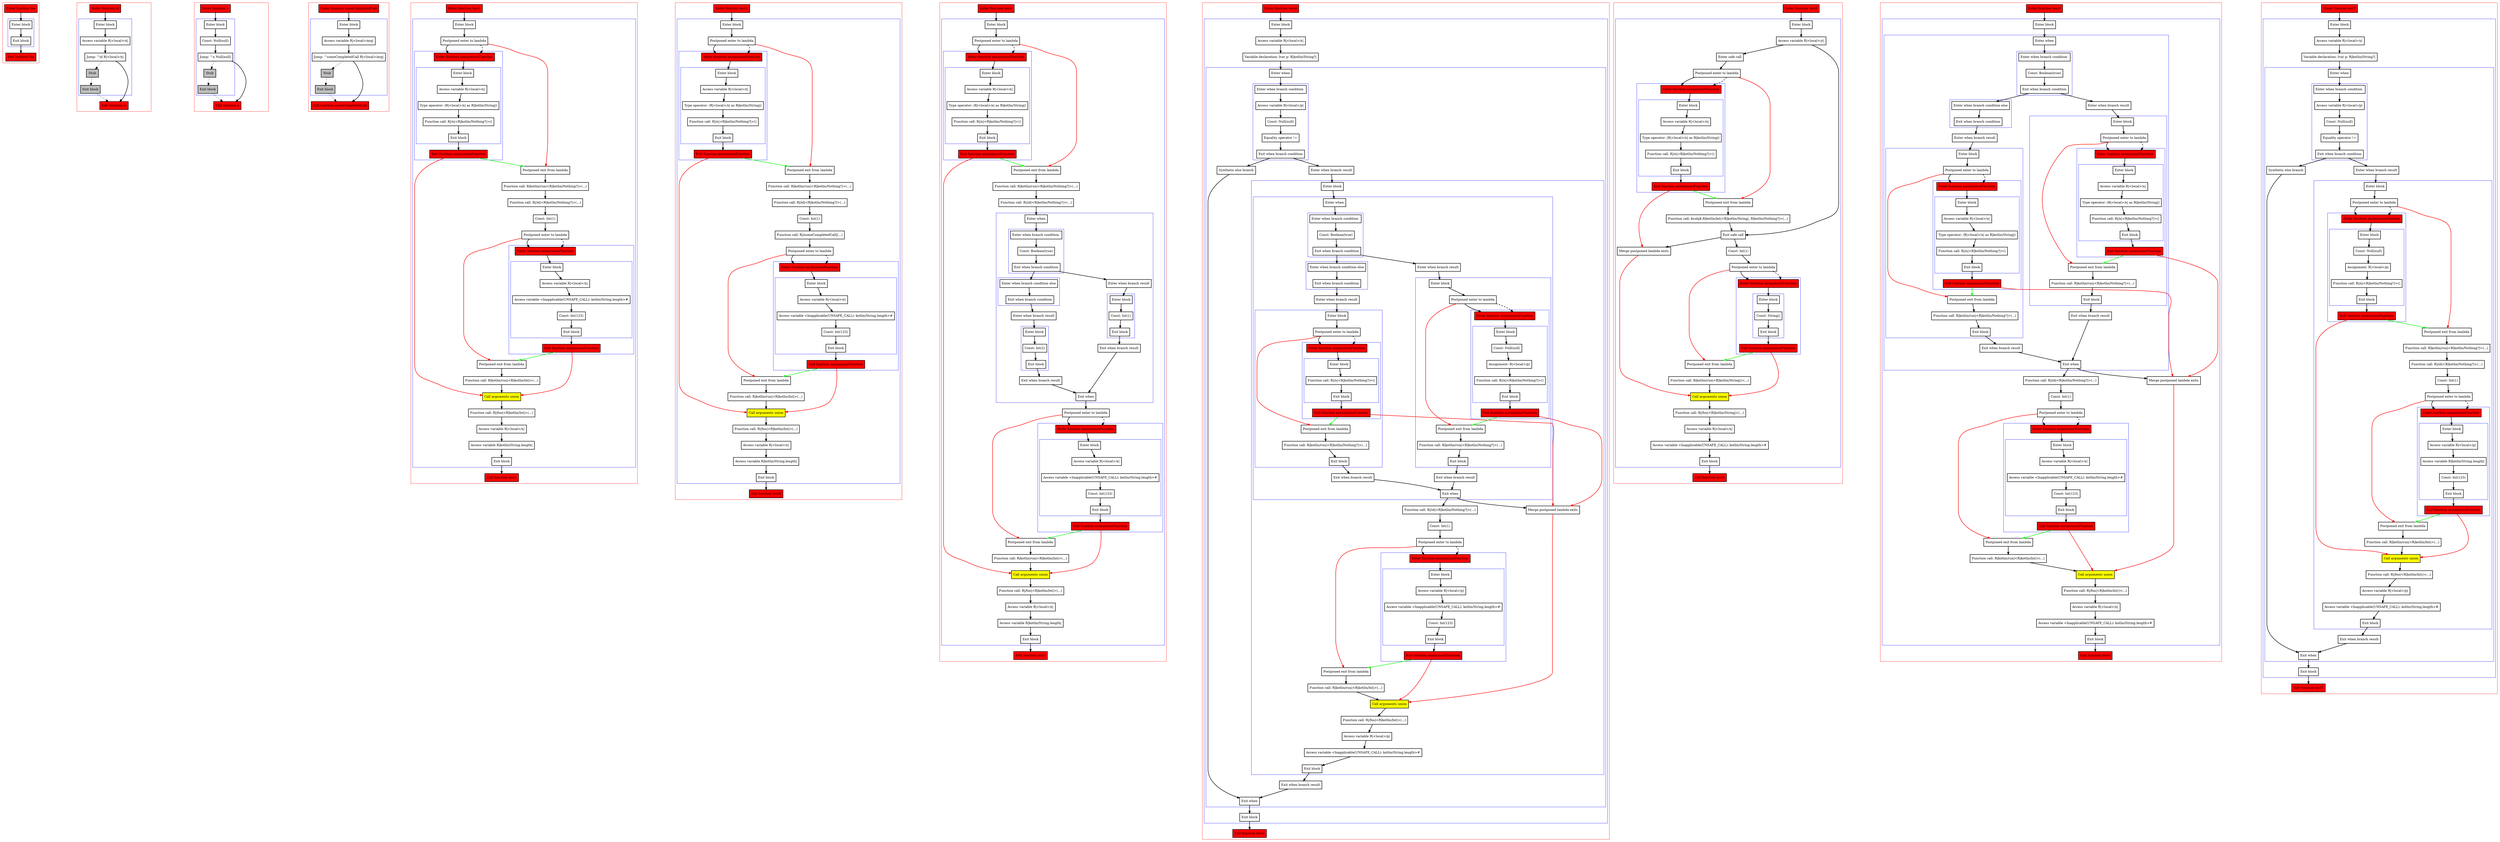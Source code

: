 digraph flowFromInplaceLambda2_kt {
    graph [nodesep=3]
    node [shape=box penwidth=2]
    edge [penwidth=2]

    subgraph cluster_0 {
        color=red
        0 [label="Enter function foo" style="filled" fillcolor=red];
        subgraph cluster_1 {
            color=blue
            1 [label="Enter block"];
            2 [label="Exit block"];
        }
        3 [label="Exit function foo" style="filled" fillcolor=red];
    }
    0 -> {1};
    1 -> {2};
    2 -> {3};

    subgraph cluster_2 {
        color=red
        4 [label="Enter function id" style="filled" fillcolor=red];
        subgraph cluster_3 {
            color=blue
            5 [label="Enter block"];
            6 [label="Access variable R|<local>/x|"];
            7 [label="Jump: ^id R|<local>/x|"];
            8 [label="Stub" style="filled" fillcolor=gray];
            9 [label="Exit block" style="filled" fillcolor=gray];
        }
        10 [label="Exit function id" style="filled" fillcolor=red];
    }
    4 -> {5};
    5 -> {6};
    6 -> {7};
    7 -> {10};
    7 -> {8} [style=dotted];
    8 -> {9} [style=dotted];
    9 -> {10} [style=dotted];

    subgraph cluster_4 {
        color=red
        11 [label="Enter function n" style="filled" fillcolor=red];
        subgraph cluster_5 {
            color=blue
            12 [label="Enter block"];
            13 [label="Const: Null(null)"];
            14 [label="Jump: ^n Null(null)"];
            15 [label="Stub" style="filled" fillcolor=gray];
            16 [label="Exit block" style="filled" fillcolor=gray];
        }
        17 [label="Exit function n" style="filled" fillcolor=red];
    }
    11 -> {12};
    12 -> {13};
    13 -> {14};
    14 -> {17};
    14 -> {15} [style=dotted];
    15 -> {16} [style=dotted];
    16 -> {17} [style=dotted];

    subgraph cluster_6 {
        color=red
        18 [label="Enter function someCompletedCall" style="filled" fillcolor=red];
        subgraph cluster_7 {
            color=blue
            19 [label="Enter block"];
            20 [label="Access variable R|<local>/arg|"];
            21 [label="Jump: ^someCompletedCall R|<local>/arg|"];
            22 [label="Stub" style="filled" fillcolor=gray];
            23 [label="Exit block" style="filled" fillcolor=gray];
        }
        24 [label="Exit function someCompletedCall" style="filled" fillcolor=red];
    }
    18 -> {19};
    19 -> {20};
    20 -> {21};
    21 -> {24};
    21 -> {22} [style=dotted];
    22 -> {23} [style=dotted];
    23 -> {24} [style=dotted];

    subgraph cluster_8 {
        color=red
        25 [label="Enter function test1" style="filled" fillcolor=red];
        subgraph cluster_9 {
            color=blue
            26 [label="Enter block"];
            27 [label="Postponed enter to lambda"];
            subgraph cluster_10 {
                color=blue
                41 [label="Enter function anonymousFunction" style="filled" fillcolor=red];
                subgraph cluster_11 {
                    color=blue
                    42 [label="Enter block"];
                    43 [label="Access variable R|<local>/x|"];
                    44 [label="Type operator: (R|<local>/x| as R|kotlin/String|)"];
                    45 [label="Function call: R|/n|<R|kotlin/Nothing?|>()"];
                    46 [label="Exit block"];
                }
                47 [label="Exit function anonymousFunction" style="filled" fillcolor=red];
            }
            28 [label="Postponed exit from lambda"];
            29 [label="Function call: R|kotlin/run|<R|kotlin/Nothing?|>(...)"];
            30 [label="Function call: R|/id|<R|kotlin/Nothing?|>(...)"];
            31 [label="Const: Int(1)"];
            32 [label="Postponed enter to lambda"];
            subgraph cluster_12 {
                color=blue
                48 [label="Enter function anonymousFunction" style="filled" fillcolor=red];
                subgraph cluster_13 {
                    color=blue
                    49 [label="Enter block"];
                    50 [label="Access variable R|<local>/x|"];
                    51 [label="Access variable <Inapplicable(UNSAFE_CALL): kotlin/String.length>#"];
                    52 [label="Const: Int(123)"];
                    53 [label="Exit block"];
                }
                54 [label="Exit function anonymousFunction" style="filled" fillcolor=red];
            }
            33 [label="Postponed exit from lambda"];
            34 [label="Function call: R|kotlin/run|<R|kotlin/Int|>(...)"];
            35 [label="Call arguments union" style="filled" fillcolor=yellow];
            36 [label="Function call: R|/foo|<R|kotlin/Int|>(...)"];
            37 [label="Access variable R|<local>/x|"];
            38 [label="Access variable R|kotlin/String.length|"];
            39 [label="Exit block"];
        }
        40 [label="Exit function test1" style="filled" fillcolor=red];
    }
    25 -> {26};
    26 -> {27};
    27 -> {41};
    27 -> {28} [color=red];
    27 -> {41} [style=dashed];
    28 -> {29};
    29 -> {30};
    30 -> {31};
    31 -> {32};
    32 -> {48};
    32 -> {33} [color=red];
    32 -> {48} [style=dashed];
    33 -> {34};
    34 -> {35};
    35 -> {36};
    36 -> {37};
    37 -> {38};
    38 -> {39};
    39 -> {40};
    41 -> {42};
    42 -> {43};
    43 -> {44};
    44 -> {45};
    45 -> {46};
    46 -> {47};
    47 -> {35} [color=red];
    47 -> {28} [color=green];
    48 -> {49};
    49 -> {50};
    50 -> {51};
    51 -> {52};
    52 -> {53};
    53 -> {54};
    54 -> {35} [color=red];
    54 -> {33} [color=green];

    subgraph cluster_14 {
        color=red
        55 [label="Enter function test2" style="filled" fillcolor=red];
        subgraph cluster_15 {
            color=blue
            56 [label="Enter block"];
            57 [label="Postponed enter to lambda"];
            subgraph cluster_16 {
                color=blue
                72 [label="Enter function anonymousFunction" style="filled" fillcolor=red];
                subgraph cluster_17 {
                    color=blue
                    73 [label="Enter block"];
                    74 [label="Access variable R|<local>/x|"];
                    75 [label="Type operator: (R|<local>/x| as R|kotlin/String|)"];
                    76 [label="Function call: R|/n|<R|kotlin/Nothing?|>()"];
                    77 [label="Exit block"];
                }
                78 [label="Exit function anonymousFunction" style="filled" fillcolor=red];
            }
            58 [label="Postponed exit from lambda"];
            59 [label="Function call: R|kotlin/run|<R|kotlin/Nothing?|>(...)"];
            60 [label="Function call: R|/id|<R|kotlin/Nothing?|>(...)"];
            61 [label="Const: Int(1)"];
            62 [label="Function call: R|/someCompletedCall|(...)"];
            63 [label="Postponed enter to lambda"];
            subgraph cluster_18 {
                color=blue
                79 [label="Enter function anonymousFunction" style="filled" fillcolor=red];
                subgraph cluster_19 {
                    color=blue
                    80 [label="Enter block"];
                    81 [label="Access variable R|<local>/x|"];
                    82 [label="Access variable <Inapplicable(UNSAFE_CALL): kotlin/String.length>#"];
                    83 [label="Const: Int(123)"];
                    84 [label="Exit block"];
                }
                85 [label="Exit function anonymousFunction" style="filled" fillcolor=red];
            }
            64 [label="Postponed exit from lambda"];
            65 [label="Function call: R|kotlin/run|<R|kotlin/Int|>(...)"];
            66 [label="Call arguments union" style="filled" fillcolor=yellow];
            67 [label="Function call: R|/foo|<R|kotlin/Int|>(...)"];
            68 [label="Access variable R|<local>/x|"];
            69 [label="Access variable R|kotlin/String.length|"];
            70 [label="Exit block"];
        }
        71 [label="Exit function test2" style="filled" fillcolor=red];
    }
    55 -> {56};
    56 -> {57};
    57 -> {72};
    57 -> {58} [color=red];
    57 -> {72} [style=dashed];
    58 -> {59};
    59 -> {60};
    60 -> {61};
    61 -> {62};
    62 -> {63};
    63 -> {79};
    63 -> {64} [color=red];
    63 -> {79} [style=dashed];
    64 -> {65};
    65 -> {66};
    66 -> {67};
    67 -> {68};
    68 -> {69};
    69 -> {70};
    70 -> {71};
    72 -> {73};
    73 -> {74};
    74 -> {75};
    75 -> {76};
    76 -> {77};
    77 -> {78};
    78 -> {66} [color=red];
    78 -> {58} [color=green];
    79 -> {80};
    80 -> {81};
    81 -> {82};
    82 -> {83};
    83 -> {84};
    84 -> {85};
    85 -> {66} [color=red];
    85 -> {64} [color=green];

    subgraph cluster_20 {
        color=red
        86 [label="Enter function test3" style="filled" fillcolor=red];
        subgraph cluster_21 {
            color=blue
            87 [label="Enter block"];
            88 [label="Postponed enter to lambda"];
            subgraph cluster_22 {
                color=blue
                118 [label="Enter function anonymousFunction" style="filled" fillcolor=red];
                subgraph cluster_23 {
                    color=blue
                    119 [label="Enter block"];
                    120 [label="Access variable R|<local>/x|"];
                    121 [label="Type operator: (R|<local>/x| as R|kotlin/String|)"];
                    122 [label="Function call: R|/n|<R|kotlin/Nothing?|>()"];
                    123 [label="Exit block"];
                }
                124 [label="Exit function anonymousFunction" style="filled" fillcolor=red];
            }
            89 [label="Postponed exit from lambda"];
            90 [label="Function call: R|kotlin/run|<R|kotlin/Nothing?|>(...)"];
            91 [label="Function call: R|/id|<R|kotlin/Nothing?|>(...)"];
            subgraph cluster_24 {
                color=blue
                92 [label="Enter when"];
                subgraph cluster_25 {
                    color=blue
                    93 [label="Enter when branch condition "];
                    94 [label="Const: Boolean(true)"];
                    95 [label="Exit when branch condition"];
                }
                subgraph cluster_26 {
                    color=blue
                    96 [label="Enter when branch condition else"];
                    97 [label="Exit when branch condition"];
                }
                98 [label="Enter when branch result"];
                subgraph cluster_27 {
                    color=blue
                    99 [label="Enter block"];
                    100 [label="Const: Int(2)"];
                    101 [label="Exit block"];
                }
                102 [label="Exit when branch result"];
                103 [label="Enter when branch result"];
                subgraph cluster_28 {
                    color=blue
                    104 [label="Enter block"];
                    105 [label="Const: Int(1)"];
                    106 [label="Exit block"];
                }
                107 [label="Exit when branch result"];
                108 [label="Exit when"];
            }
            109 [label="Postponed enter to lambda"];
            subgraph cluster_29 {
                color=blue
                125 [label="Enter function anonymousFunction" style="filled" fillcolor=red];
                subgraph cluster_30 {
                    color=blue
                    126 [label="Enter block"];
                    127 [label="Access variable R|<local>/x|"];
                    128 [label="Access variable <Inapplicable(UNSAFE_CALL): kotlin/String.length>#"];
                    129 [label="Const: Int(123)"];
                    130 [label="Exit block"];
                }
                131 [label="Exit function anonymousFunction" style="filled" fillcolor=red];
            }
            110 [label="Postponed exit from lambda"];
            111 [label="Function call: R|kotlin/run|<R|kotlin/Int|>(...)"];
            112 [label="Call arguments union" style="filled" fillcolor=yellow];
            113 [label="Function call: R|/foo|<R|kotlin/Int|>(...)"];
            114 [label="Access variable R|<local>/x|"];
            115 [label="Access variable R|kotlin/String.length|"];
            116 [label="Exit block"];
        }
        117 [label="Exit function test3" style="filled" fillcolor=red];
    }
    86 -> {87};
    87 -> {88};
    88 -> {118};
    88 -> {89} [color=red];
    88 -> {118} [style=dashed];
    89 -> {90};
    90 -> {91};
    91 -> {92};
    92 -> {93};
    93 -> {94};
    94 -> {95};
    95 -> {103 96};
    96 -> {97};
    97 -> {98};
    98 -> {99};
    99 -> {100};
    100 -> {101};
    101 -> {102};
    102 -> {108};
    103 -> {104};
    104 -> {105};
    105 -> {106};
    106 -> {107};
    107 -> {108};
    108 -> {109};
    109 -> {125};
    109 -> {110} [color=red];
    109 -> {125} [style=dashed];
    110 -> {111};
    111 -> {112};
    112 -> {113};
    113 -> {114};
    114 -> {115};
    115 -> {116};
    116 -> {117};
    118 -> {119};
    119 -> {120};
    120 -> {121};
    121 -> {122};
    122 -> {123};
    123 -> {124};
    124 -> {112} [color=red];
    124 -> {89} [color=green];
    125 -> {126};
    126 -> {127};
    127 -> {128};
    128 -> {129};
    129 -> {130};
    130 -> {131};
    131 -> {112} [color=red];
    131 -> {110} [color=green];

    subgraph cluster_31 {
        color=red
        132 [label="Enter function test4" style="filled" fillcolor=red];
        subgraph cluster_32 {
            color=blue
            133 [label="Enter block"];
            134 [label="Access variable R|<local>/x|"];
            135 [label="Variable declaration: lvar p: R|kotlin/String?|"];
            subgraph cluster_33 {
                color=blue
                136 [label="Enter when"];
                subgraph cluster_34 {
                    color=blue
                    137 [label="Enter when branch condition "];
                    138 [label="Access variable R|<local>/p|"];
                    139 [label="Const: Null(null)"];
                    140 [label="Equality operator !="];
                    141 [label="Exit when branch condition"];
                }
                142 [label="Synthetic else branch"];
                143 [label="Enter when branch result"];
                subgraph cluster_35 {
                    color=blue
                    144 [label="Enter block"];
                    subgraph cluster_36 {
                        color=blue
                        145 [label="Enter when"];
                        subgraph cluster_37 {
                            color=blue
                            146 [label="Enter when branch condition "];
                            147 [label="Const: Boolean(true)"];
                            148 [label="Exit when branch condition"];
                        }
                        subgraph cluster_38 {
                            color=blue
                            149 [label="Enter when branch condition else"];
                            150 [label="Exit when branch condition"];
                        }
                        151 [label="Enter when branch result"];
                        subgraph cluster_39 {
                            color=blue
                            152 [label="Enter block"];
                            153 [label="Postponed enter to lambda"];
                            subgraph cluster_40 {
                                color=blue
                                188 [label="Enter function anonymousFunction" style="filled" fillcolor=red];
                                subgraph cluster_41 {
                                    color=blue
                                    189 [label="Enter block"];
                                    190 [label="Function call: R|/n|<R|kotlin/Nothing?|>()"];
                                    191 [label="Exit block"];
                                }
                                192 [label="Exit function anonymousFunction" style="filled" fillcolor=red];
                            }
                            154 [label="Postponed exit from lambda"];
                            155 [label="Function call: R|kotlin/run|<R|kotlin/Nothing?|>(...)"];
                            156 [label="Exit block"];
                        }
                        157 [label="Exit when branch result"];
                        158 [label="Enter when branch result"];
                        subgraph cluster_42 {
                            color=blue
                            159 [label="Enter block"];
                            160 [label="Postponed enter to lambda"];
                            subgraph cluster_43 {
                                color=blue
                                181 [label="Enter function anonymousFunction" style="filled" fillcolor=red];
                                subgraph cluster_44 {
                                    color=blue
                                    182 [label="Enter block"];
                                    183 [label="Const: Null(null)"];
                                    184 [label="Assignment: R|<local>/p|"];
                                    185 [label="Function call: R|/n|<R|kotlin/Nothing?|>()"];
                                    186 [label="Exit block"];
                                }
                                187 [label="Exit function anonymousFunction" style="filled" fillcolor=red];
                            }
                            161 [label="Postponed exit from lambda"];
                            162 [label="Function call: R|kotlin/run|<R|kotlin/Nothing?|>(...)"];
                            163 [label="Exit block"];
                        }
                        164 [label="Exit when branch result"];
                        165 [label="Exit when"];
                    }
                    166 [label="Function call: R|/id|<R|kotlin/Nothing?|>(...)"];
                    167 [label="Const: Int(1)"];
                    168 [label="Postponed enter to lambda"];
                    subgraph cluster_45 {
                        color=blue
                        193 [label="Enter function anonymousFunction" style="filled" fillcolor=red];
                        subgraph cluster_46 {
                            color=blue
                            194 [label="Enter block"];
                            195 [label="Access variable R|<local>/p|"];
                            196 [label="Access variable <Inapplicable(UNSAFE_CALL): kotlin/String.length>#"];
                            197 [label="Const: Int(123)"];
                            198 [label="Exit block"];
                        }
                        199 [label="Exit function anonymousFunction" style="filled" fillcolor=red];
                    }
                    169 [label="Postponed exit from lambda"];
                    170 [label="Function call: R|kotlin/run|<R|kotlin/Int|>(...)"];
                    171 [label="Merge postponed lambda exits"];
                    172 [label="Call arguments union" style="filled" fillcolor=yellow];
                    173 [label="Function call: R|/foo|<R|kotlin/Int|>(...)"];
                    174 [label="Access variable R|<local>/p|"];
                    175 [label="Access variable <Inapplicable(UNSAFE_CALL): kotlin/String.length>#"];
                    176 [label="Exit block"];
                }
                177 [label="Exit when branch result"];
                178 [label="Exit when"];
            }
            179 [label="Exit block"];
        }
        180 [label="Exit function test4" style="filled" fillcolor=red];
    }
    132 -> {133};
    133 -> {134};
    134 -> {135};
    135 -> {136};
    136 -> {137};
    137 -> {138};
    138 -> {139};
    139 -> {140};
    140 -> {141};
    141 -> {143 142};
    142 -> {178};
    143 -> {144};
    144 -> {145};
    145 -> {146};
    146 -> {147};
    147 -> {148};
    148 -> {158 149};
    149 -> {150};
    150 -> {151};
    151 -> {152};
    152 -> {153};
    153 -> {188};
    153 -> {154} [color=red];
    153 -> {188} [style=dashed];
    154 -> {155};
    155 -> {156};
    156 -> {157};
    157 -> {165};
    158 -> {159};
    159 -> {160};
    160 -> {181};
    160 -> {161} [color=red];
    160 -> {181} [style=dashed];
    161 -> {162};
    162 -> {163};
    163 -> {164};
    164 -> {165};
    165 -> {171 166};
    166 -> {167};
    167 -> {168};
    168 -> {193};
    168 -> {169} [color=red];
    168 -> {193} [style=dashed];
    169 -> {170};
    170 -> {172};
    171 -> {172} [color=red];
    172 -> {173};
    173 -> {174};
    174 -> {175};
    175 -> {176};
    176 -> {177};
    177 -> {178};
    178 -> {179};
    179 -> {180};
    181 -> {182};
    182 -> {183};
    183 -> {184};
    184 -> {185};
    185 -> {186};
    186 -> {187};
    187 -> {171} [color=red];
    187 -> {161} [color=green];
    188 -> {189};
    189 -> {190};
    190 -> {191};
    191 -> {192};
    192 -> {171} [color=red];
    192 -> {154} [color=green];
    193 -> {194};
    194 -> {195};
    195 -> {196};
    196 -> {197};
    197 -> {198};
    198 -> {199};
    199 -> {172} [color=red];
    199 -> {169} [color=green];

    subgraph cluster_47 {
        color=red
        200 [label="Enter function test5" style="filled" fillcolor=red];
        subgraph cluster_48 {
            color=blue
            201 [label="Enter block"];
            202 [label="Access variable R|<local>/y|"];
            203 [label="Enter safe call"];
            204 [label="Postponed enter to lambda"];
            subgraph cluster_49 {
                color=blue
                219 [label="Enter function anonymousFunction" style="filled" fillcolor=red];
                subgraph cluster_50 {
                    color=blue
                    220 [label="Enter block"];
                    221 [label="Access variable R|<local>/x|"];
                    222 [label="Type operator: (R|<local>/x| as R|kotlin/String|)"];
                    223 [label="Function call: R|/n|<R|kotlin/Nothing?|>()"];
                    224 [label="Exit block"];
                }
                225 [label="Exit function anonymousFunction" style="filled" fillcolor=red];
            }
            205 [label="Postponed exit from lambda"];
            206 [label="Function call: $subj$.R|kotlin/let|<R|kotlin/String|, R|kotlin/Nothing?|>(...)"];
            207 [label="Exit safe call"];
            208 [label="Const: Int(1)"];
            209 [label="Postponed enter to lambda"];
            subgraph cluster_51 {
                color=blue
                226 [label="Enter function anonymousFunction" style="filled" fillcolor=red];
                subgraph cluster_52 {
                    color=blue
                    227 [label="Enter block"];
                    228 [label="Const: String()"];
                    229 [label="Exit block"];
                }
                230 [label="Exit function anonymousFunction" style="filled" fillcolor=red];
            }
            210 [label="Postponed exit from lambda"];
            211 [label="Function call: R|kotlin/run|<R|kotlin/String|>(...)"];
            212 [label="Merge postponed lambda exits"];
            213 [label="Call arguments union" style="filled" fillcolor=yellow];
            214 [label="Function call: R|/foo|<R|kotlin/String|>(...)"];
            215 [label="Access variable R|<local>/x|"];
            216 [label="Access variable <Inapplicable(UNSAFE_CALL): kotlin/String.length>#"];
            217 [label="Exit block"];
        }
        218 [label="Exit function test5" style="filled" fillcolor=red];
    }
    200 -> {201};
    201 -> {202};
    202 -> {203 207};
    203 -> {204};
    204 -> {219};
    204 -> {205} [color=red];
    204 -> {219} [style=dashed];
    205 -> {206};
    206 -> {207};
    207 -> {212 208};
    208 -> {209};
    209 -> {226};
    209 -> {210} [color=red];
    209 -> {226} [style=dashed];
    210 -> {211};
    211 -> {213};
    212 -> {213} [color=red];
    213 -> {214};
    214 -> {215};
    215 -> {216};
    216 -> {217};
    217 -> {218};
    219 -> {220};
    220 -> {221};
    221 -> {222};
    222 -> {223};
    223 -> {224};
    224 -> {225};
    225 -> {212} [color=red];
    225 -> {205} [color=green];
    226 -> {227};
    227 -> {228};
    228 -> {229};
    229 -> {230};
    230 -> {213} [color=red];
    230 -> {210} [color=green];

    subgraph cluster_53 {
        color=red
        231 [label="Enter function test6" style="filled" fillcolor=red];
        subgraph cluster_54 {
            color=blue
            232 [label="Enter block"];
            subgraph cluster_55 {
                color=blue
                233 [label="Enter when"];
                subgraph cluster_56 {
                    color=blue
                    234 [label="Enter when branch condition "];
                    235 [label="Const: Boolean(true)"];
                    236 [label="Exit when branch condition"];
                }
                subgraph cluster_57 {
                    color=blue
                    237 [label="Enter when branch condition else"];
                    238 [label="Exit when branch condition"];
                }
                239 [label="Enter when branch result"];
                subgraph cluster_58 {
                    color=blue
                    240 [label="Enter block"];
                    241 [label="Postponed enter to lambda"];
                    subgraph cluster_59 {
                        color=blue
                        273 [label="Enter function anonymousFunction" style="filled" fillcolor=red];
                        subgraph cluster_60 {
                            color=blue
                            274 [label="Enter block"];
                            275 [label="Access variable R|<local>/x|"];
                            276 [label="Type operator: (R|<local>/x| as R|kotlin/String|)"];
                            277 [label="Function call: R|/n|<R|kotlin/Nothing?|>()"];
                            278 [label="Exit block"];
                        }
                        279 [label="Exit function anonymousFunction" style="filled" fillcolor=red];
                    }
                    242 [label="Postponed exit from lambda"];
                    243 [label="Function call: R|kotlin/run|<R|kotlin/Nothing?|>(...)"];
                    244 [label="Exit block"];
                }
                245 [label="Exit when branch result"];
                246 [label="Enter when branch result"];
                subgraph cluster_61 {
                    color=blue
                    247 [label="Enter block"];
                    248 [label="Postponed enter to lambda"];
                    subgraph cluster_62 {
                        color=blue
                        266 [label="Enter function anonymousFunction" style="filled" fillcolor=red];
                        subgraph cluster_63 {
                            color=blue
                            267 [label="Enter block"];
                            268 [label="Access variable R|<local>/x|"];
                            269 [label="Type operator: (R|<local>/x| as R|kotlin/String|)"];
                            270 [label="Function call: R|/n|<R|kotlin/Nothing?|>()"];
                            271 [label="Exit block"];
                        }
                        272 [label="Exit function anonymousFunction" style="filled" fillcolor=red];
                    }
                    249 [label="Postponed exit from lambda"];
                    250 [label="Function call: R|kotlin/run|<R|kotlin/Nothing?|>(...)"];
                    251 [label="Exit block"];
                }
                252 [label="Exit when branch result"];
                253 [label="Exit when"];
            }
            254 [label="Function call: R|/id|<R|kotlin/Nothing?|>(...)"];
            255 [label="Const: Int(1)"];
            256 [label="Postponed enter to lambda"];
            subgraph cluster_64 {
                color=blue
                280 [label="Enter function anonymousFunction" style="filled" fillcolor=red];
                subgraph cluster_65 {
                    color=blue
                    281 [label="Enter block"];
                    282 [label="Access variable R|<local>/x|"];
                    283 [label="Access variable <Inapplicable(UNSAFE_CALL): kotlin/String.length>#"];
                    284 [label="Const: Int(123)"];
                    285 [label="Exit block"];
                }
                286 [label="Exit function anonymousFunction" style="filled" fillcolor=red];
            }
            257 [label="Postponed exit from lambda"];
            258 [label="Function call: R|kotlin/run|<R|kotlin/Int|>(...)"];
            259 [label="Merge postponed lambda exits"];
            260 [label="Call arguments union" style="filled" fillcolor=yellow];
            261 [label="Function call: R|/foo|<R|kotlin/Int|>(...)"];
            262 [label="Access variable R|<local>/x|"];
            263 [label="Access variable <Inapplicable(UNSAFE_CALL): kotlin/String.length>#"];
            264 [label="Exit block"];
        }
        265 [label="Exit function test6" style="filled" fillcolor=red];
    }
    231 -> {232};
    232 -> {233};
    233 -> {234};
    234 -> {235};
    235 -> {236};
    236 -> {246 237};
    237 -> {238};
    238 -> {239};
    239 -> {240};
    240 -> {241};
    241 -> {273};
    241 -> {242} [color=red];
    241 -> {273} [style=dashed];
    242 -> {243};
    243 -> {244};
    244 -> {245};
    245 -> {253};
    246 -> {247};
    247 -> {248};
    248 -> {266};
    248 -> {249} [color=red];
    248 -> {266} [style=dashed];
    249 -> {250};
    250 -> {251};
    251 -> {252};
    252 -> {253};
    253 -> {259 254};
    254 -> {255};
    255 -> {256};
    256 -> {280};
    256 -> {257} [color=red];
    256 -> {280} [style=dashed];
    257 -> {258};
    258 -> {260};
    259 -> {260} [color=red];
    260 -> {261};
    261 -> {262};
    262 -> {263};
    263 -> {264};
    264 -> {265};
    266 -> {267};
    267 -> {268};
    268 -> {269};
    269 -> {270};
    270 -> {271};
    271 -> {272};
    272 -> {259} [color=red];
    272 -> {249} [color=green];
    273 -> {274};
    274 -> {275};
    275 -> {276};
    276 -> {277};
    277 -> {278};
    278 -> {279};
    279 -> {259} [color=red];
    279 -> {242} [color=green];
    280 -> {281};
    281 -> {282};
    282 -> {283};
    283 -> {284};
    284 -> {285};
    285 -> {286};
    286 -> {260} [color=red];
    286 -> {257} [color=green];

    subgraph cluster_66 {
        color=red
        287 [label="Enter function test7" style="filled" fillcolor=red];
        subgraph cluster_67 {
            color=blue
            288 [label="Enter block"];
            289 [label="Access variable R|<local>/x|"];
            290 [label="Variable declaration: lvar p: R|kotlin/String?|"];
            subgraph cluster_68 {
                color=blue
                291 [label="Enter when"];
                subgraph cluster_69 {
                    color=blue
                    292 [label="Enter when branch condition "];
                    293 [label="Access variable R|<local>/p|"];
                    294 [label="Const: Null(null)"];
                    295 [label="Equality operator !="];
                    296 [label="Exit when branch condition"];
                }
                297 [label="Synthetic else branch"];
                298 [label="Enter when branch result"];
                subgraph cluster_70 {
                    color=blue
                    299 [label="Enter block"];
                    300 [label="Postponed enter to lambda"];
                    subgraph cluster_71 {
                        color=blue
                        317 [label="Enter function anonymousFunction" style="filled" fillcolor=red];
                        subgraph cluster_72 {
                            color=blue
                            318 [label="Enter block"];
                            319 [label="Const: Null(null)"];
                            320 [label="Assignment: R|<local>/p|"];
                            321 [label="Function call: R|/n|<R|kotlin/Nothing?|>()"];
                            322 [label="Exit block"];
                        }
                        323 [label="Exit function anonymousFunction" style="filled" fillcolor=red];
                    }
                    301 [label="Postponed exit from lambda"];
                    302 [label="Function call: R|kotlin/run|<R|kotlin/Nothing?|>(...)"];
                    303 [label="Function call: R|/id|<R|kotlin/Nothing?|>(...)"];
                    304 [label="Const: Int(1)"];
                    305 [label="Postponed enter to lambda"];
                    subgraph cluster_73 {
                        color=blue
                        324 [label="Enter function anonymousFunction" style="filled" fillcolor=red];
                        subgraph cluster_74 {
                            color=blue
                            325 [label="Enter block"];
                            326 [label="Access variable R|<local>/p|"];
                            327 [label="Access variable R|kotlin/String.length|"];
                            328 [label="Const: Int(123)"];
                            329 [label="Exit block"];
                        }
                        330 [label="Exit function anonymousFunction" style="filled" fillcolor=red];
                    }
                    306 [label="Postponed exit from lambda"];
                    307 [label="Function call: R|kotlin/run|<R|kotlin/Int|>(...)"];
                    308 [label="Call arguments union" style="filled" fillcolor=yellow];
                    309 [label="Function call: R|/foo|<R|kotlin/Int|>(...)"];
                    310 [label="Access variable R|<local>/p|"];
                    311 [label="Access variable <Inapplicable(UNSAFE_CALL): kotlin/String.length>#"];
                    312 [label="Exit block"];
                }
                313 [label="Exit when branch result"];
                314 [label="Exit when"];
            }
            315 [label="Exit block"];
        }
        316 [label="Exit function test7" style="filled" fillcolor=red];
    }
    287 -> {288};
    288 -> {289};
    289 -> {290};
    290 -> {291};
    291 -> {292};
    292 -> {293};
    293 -> {294};
    294 -> {295};
    295 -> {296};
    296 -> {298 297};
    297 -> {314};
    298 -> {299};
    299 -> {300};
    300 -> {317};
    300 -> {301} [color=red];
    300 -> {317} [style=dashed];
    301 -> {302};
    302 -> {303};
    303 -> {304};
    304 -> {305};
    305 -> {324};
    305 -> {306} [color=red];
    305 -> {324} [style=dashed];
    306 -> {307};
    307 -> {308};
    308 -> {309};
    309 -> {310};
    310 -> {311};
    311 -> {312};
    312 -> {313};
    313 -> {314};
    314 -> {315};
    315 -> {316};
    317 -> {318};
    318 -> {319};
    319 -> {320};
    320 -> {321};
    321 -> {322};
    322 -> {323};
    323 -> {308} [color=red];
    323 -> {301} [color=green];
    324 -> {325};
    325 -> {326};
    326 -> {327};
    327 -> {328};
    328 -> {329};
    329 -> {330};
    330 -> {308} [color=red];
    330 -> {306} [color=green];

}
